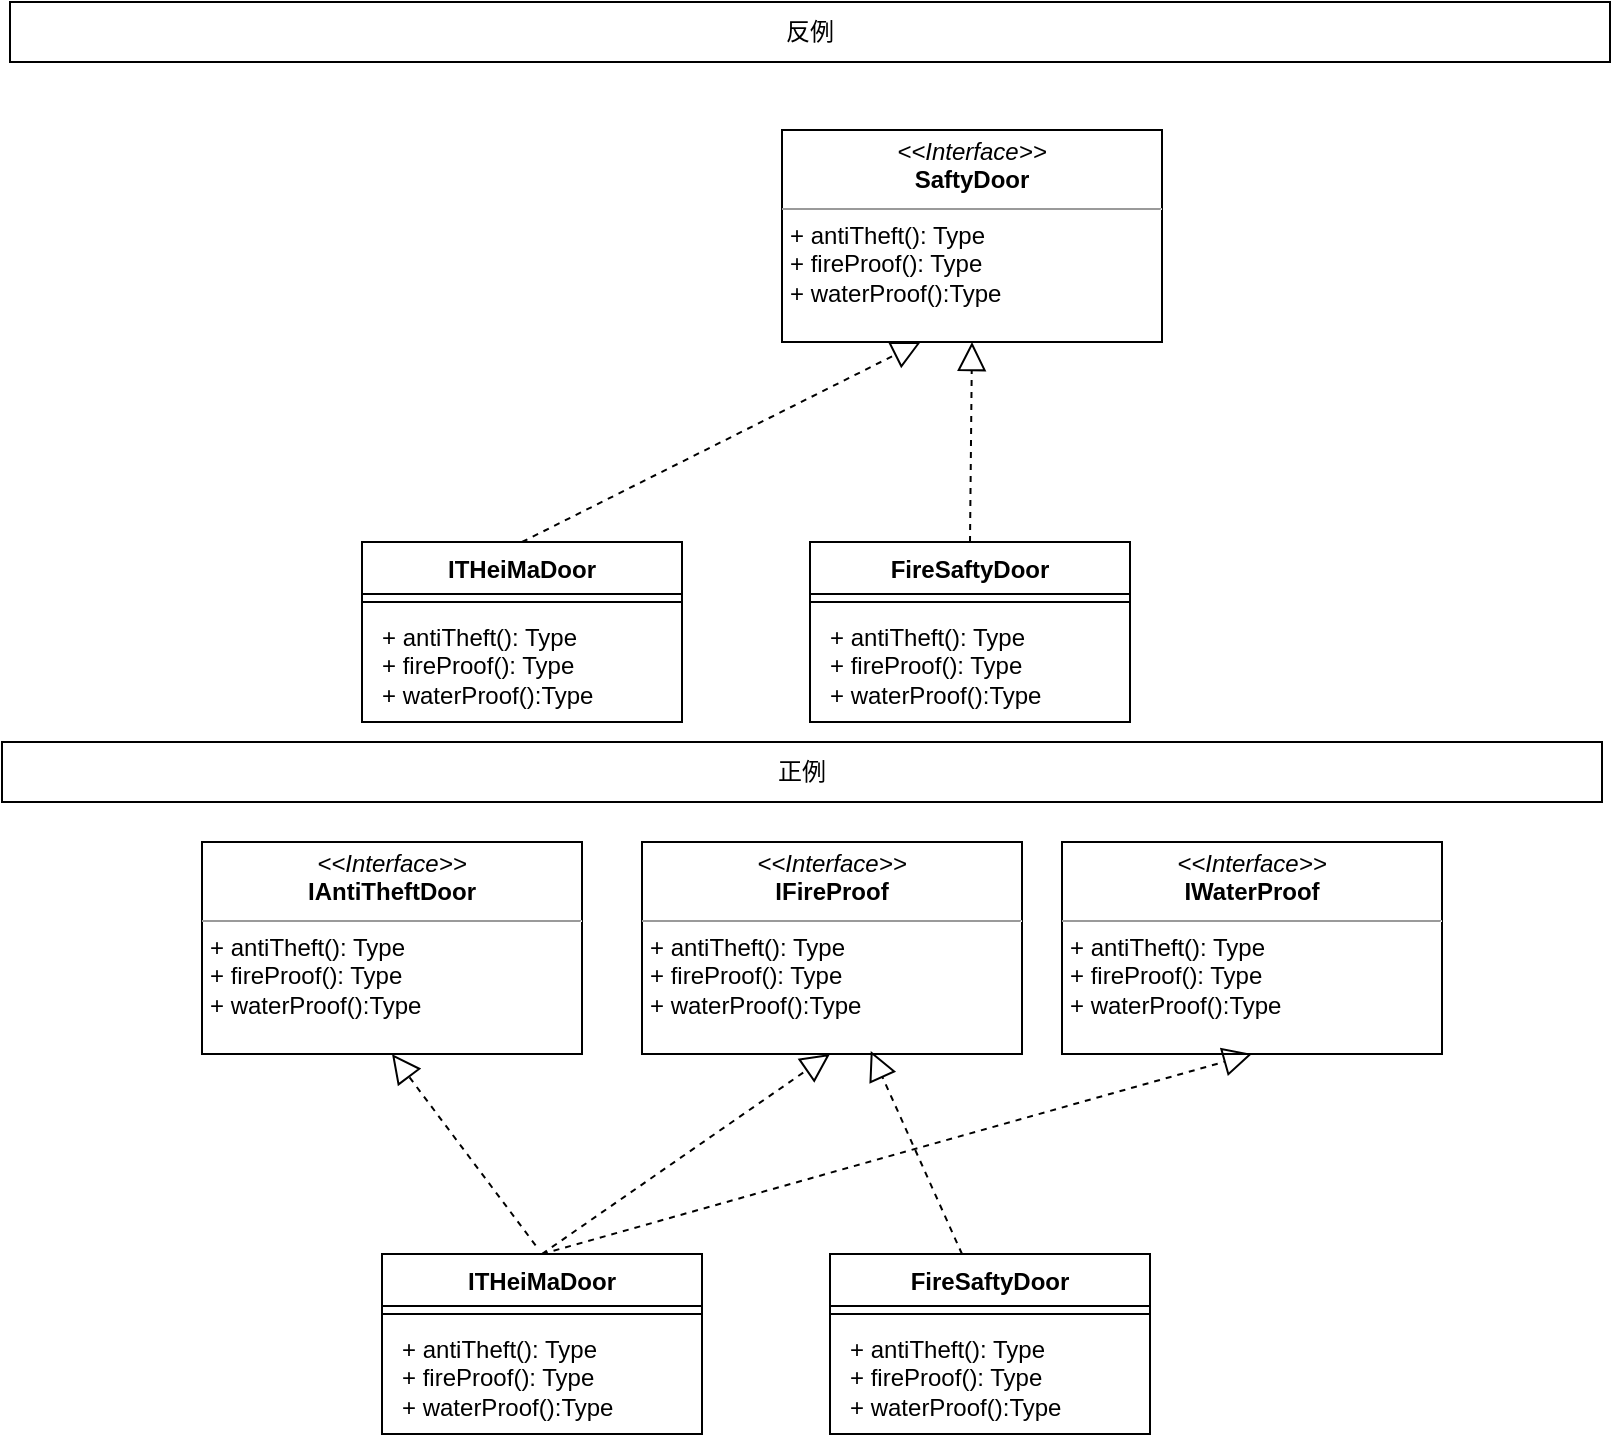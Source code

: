 <mxfile version="22.1.3" type="github">
  <diagram id="C5RBs43oDa-KdzZeNtuy" name="Page-1">
    <mxGraphModel dx="1397" dy="790" grid="1" gridSize="10" guides="1" tooltips="1" connect="1" arrows="1" fold="1" page="1" pageScale="1" pageWidth="827" pageHeight="1169" math="0" shadow="0">
      <root>
        <mxCell id="WIyWlLk6GJQsqaUBKTNV-0" />
        <mxCell id="WIyWlLk6GJQsqaUBKTNV-1" parent="WIyWlLk6GJQsqaUBKTNV-0" />
        <mxCell id="HSbemBf5lb4wqaEvyQEi-8" value="FireSaftyDoor" style="swimlane;fontStyle=1;align=center;verticalAlign=top;childLayout=stackLayout;horizontal=1;startSize=26;horizontalStack=0;resizeParent=1;resizeParentMax=0;resizeLast=0;collapsible=1;marginBottom=0;whiteSpace=wrap;html=1;" vertex="1" parent="WIyWlLk6GJQsqaUBKTNV-1">
          <mxGeometry x="414" y="350" width="160" height="90" as="geometry" />
        </mxCell>
        <mxCell id="HSbemBf5lb4wqaEvyQEi-9" value="" style="line;strokeWidth=1;fillColor=none;align=left;verticalAlign=middle;spacingTop=-1;spacingLeft=3;spacingRight=3;rotatable=0;labelPosition=right;points=[];portConstraint=eastwest;strokeColor=inherit;" vertex="1" parent="HSbemBf5lb4wqaEvyQEi-8">
          <mxGeometry y="26" width="160" height="8" as="geometry" />
        </mxCell>
        <mxCell id="HSbemBf5lb4wqaEvyQEi-10" value="&lt;p style=&quot;border-color: var(--border-color); margin: 0px 0px 0px 4px;&quot;&gt;+ antiTheft(): Type&lt;br style=&quot;border-color: var(--border-color);&quot;&gt;+ fireProof(): Type&lt;/p&gt;&lt;p style=&quot;border-color: var(--border-color); margin: 0px 0px 0px 4px;&quot;&gt;+ waterProof():Type&lt;/p&gt;" style="text;strokeColor=none;fillColor=none;align=left;verticalAlign=top;spacingLeft=4;spacingRight=4;overflow=hidden;rotatable=0;points=[[0,0.5],[1,0.5]];portConstraint=eastwest;whiteSpace=wrap;html=1;" vertex="1" parent="HSbemBf5lb4wqaEvyQEi-8">
          <mxGeometry y="34" width="160" height="56" as="geometry" />
        </mxCell>
        <mxCell id="HSbemBf5lb4wqaEvyQEi-13" value="&lt;p style=&quot;margin:0px;margin-top:4px;text-align:center;&quot;&gt;&lt;i&gt;&amp;lt;&amp;lt;Interface&amp;gt;&amp;gt;&lt;/i&gt;&lt;br&gt;&lt;b&gt;SaftyDoor&lt;/b&gt;&lt;/p&gt;&lt;hr size=&quot;1&quot;&gt;&lt;p style=&quot;margin:0px;margin-left:4px;&quot;&gt;+ antiTheft(): Type&lt;br&gt;+ fireProof(): Type&lt;/p&gt;&lt;p style=&quot;margin:0px;margin-left:4px;&quot;&gt;+ waterProof():Type&lt;/p&gt;" style="verticalAlign=top;align=left;overflow=fill;fontSize=12;fontFamily=Helvetica;html=1;whiteSpace=wrap;" vertex="1" parent="WIyWlLk6GJQsqaUBKTNV-1">
          <mxGeometry x="400" y="144" width="190" height="106" as="geometry" />
        </mxCell>
        <mxCell id="HSbemBf5lb4wqaEvyQEi-14" value="" style="endArrow=block;dashed=1;endFill=0;endSize=12;html=1;rounded=0;exitX=0.5;exitY=0;exitDx=0;exitDy=0;entryX=0.5;entryY=1;entryDx=0;entryDy=0;" edge="1" parent="WIyWlLk6GJQsqaUBKTNV-1" source="HSbemBf5lb4wqaEvyQEi-8" target="HSbemBf5lb4wqaEvyQEi-13">
          <mxGeometry width="160" relative="1" as="geometry">
            <mxPoint x="330" y="460" as="sourcePoint" />
            <mxPoint x="490" y="460" as="targetPoint" />
          </mxGeometry>
        </mxCell>
        <mxCell id="HSbemBf5lb4wqaEvyQEi-15" value="ITHeiMaDoor" style="swimlane;fontStyle=1;align=center;verticalAlign=top;childLayout=stackLayout;horizontal=1;startSize=26;horizontalStack=0;resizeParent=1;resizeParentMax=0;resizeLast=0;collapsible=1;marginBottom=0;whiteSpace=wrap;html=1;" vertex="1" parent="WIyWlLk6GJQsqaUBKTNV-1">
          <mxGeometry x="190" y="350" width="160" height="90" as="geometry" />
        </mxCell>
        <mxCell id="HSbemBf5lb4wqaEvyQEi-17" value="" style="line;strokeWidth=1;fillColor=none;align=left;verticalAlign=middle;spacingTop=-1;spacingLeft=3;spacingRight=3;rotatable=0;labelPosition=right;points=[];portConstraint=eastwest;strokeColor=inherit;" vertex="1" parent="HSbemBf5lb4wqaEvyQEi-15">
          <mxGeometry y="26" width="160" height="8" as="geometry" />
        </mxCell>
        <mxCell id="HSbemBf5lb4wqaEvyQEi-18" value="&lt;p style=&quot;border-color: var(--border-color); margin: 0px 0px 0px 4px;&quot;&gt;+ antiTheft(): Type&lt;br style=&quot;border-color: var(--border-color);&quot;&gt;+ fireProof(): Type&lt;/p&gt;&lt;p style=&quot;border-color: var(--border-color); margin: 0px 0px 0px 4px;&quot;&gt;+ waterProof():Type&lt;/p&gt;" style="text;strokeColor=none;fillColor=none;align=left;verticalAlign=top;spacingLeft=4;spacingRight=4;overflow=hidden;rotatable=0;points=[[0,0.5],[1,0.5]];portConstraint=eastwest;whiteSpace=wrap;html=1;" vertex="1" parent="HSbemBf5lb4wqaEvyQEi-15">
          <mxGeometry y="34" width="160" height="56" as="geometry" />
        </mxCell>
        <mxCell id="HSbemBf5lb4wqaEvyQEi-21" value="" style="endArrow=block;dashed=1;endFill=0;endSize=12;html=1;rounded=0;exitX=0.5;exitY=0;exitDx=0;exitDy=0;entryX=0.499;entryY=1.052;entryDx=0;entryDy=0;entryPerimeter=0;" edge="1" parent="WIyWlLk6GJQsqaUBKTNV-1" source="HSbemBf5lb4wqaEvyQEi-15">
          <mxGeometry width="160" relative="1" as="geometry">
            <mxPoint x="250.0" y="344.49" as="sourcePoint" />
            <mxPoint x="469.37" y="250.002" as="targetPoint" />
          </mxGeometry>
        </mxCell>
        <mxCell id="HSbemBf5lb4wqaEvyQEi-22" value="FireSaftyDoor" style="swimlane;fontStyle=1;align=center;verticalAlign=top;childLayout=stackLayout;horizontal=1;startSize=26;horizontalStack=0;resizeParent=1;resizeParentMax=0;resizeLast=0;collapsible=1;marginBottom=0;whiteSpace=wrap;html=1;" vertex="1" parent="WIyWlLk6GJQsqaUBKTNV-1">
          <mxGeometry x="424" y="706" width="160" height="90" as="geometry" />
        </mxCell>
        <mxCell id="HSbemBf5lb4wqaEvyQEi-23" value="" style="line;strokeWidth=1;fillColor=none;align=left;verticalAlign=middle;spacingTop=-1;spacingLeft=3;spacingRight=3;rotatable=0;labelPosition=right;points=[];portConstraint=eastwest;strokeColor=inherit;" vertex="1" parent="HSbemBf5lb4wqaEvyQEi-22">
          <mxGeometry y="26" width="160" height="8" as="geometry" />
        </mxCell>
        <mxCell id="HSbemBf5lb4wqaEvyQEi-24" value="&lt;p style=&quot;border-color: var(--border-color); margin: 0px 0px 0px 4px;&quot;&gt;+ antiTheft(): Type&lt;br style=&quot;border-color: var(--border-color);&quot;&gt;+ fireProof(): Type&lt;/p&gt;&lt;p style=&quot;border-color: var(--border-color); margin: 0px 0px 0px 4px;&quot;&gt;+ waterProof():Type&lt;/p&gt;" style="text;strokeColor=none;fillColor=none;align=left;verticalAlign=top;spacingLeft=4;spacingRight=4;overflow=hidden;rotatable=0;points=[[0,0.5],[1,0.5]];portConstraint=eastwest;whiteSpace=wrap;html=1;" vertex="1" parent="HSbemBf5lb4wqaEvyQEi-22">
          <mxGeometry y="34" width="160" height="56" as="geometry" />
        </mxCell>
        <mxCell id="HSbemBf5lb4wqaEvyQEi-25" value="&lt;p style=&quot;margin:0px;margin-top:4px;text-align:center;&quot;&gt;&lt;i&gt;&amp;lt;&amp;lt;Interface&amp;gt;&amp;gt;&lt;/i&gt;&lt;br&gt;&lt;b&gt;IAntiTheftDoor&lt;/b&gt;&lt;/p&gt;&lt;hr size=&quot;1&quot;&gt;&lt;p style=&quot;margin:0px;margin-left:4px;&quot;&gt;+ antiTheft(): Type&lt;br&gt;+ fireProof(): Type&lt;/p&gt;&lt;p style=&quot;margin:0px;margin-left:4px;&quot;&gt;+ waterProof():Type&lt;/p&gt;" style="verticalAlign=top;align=left;overflow=fill;fontSize=12;fontFamily=Helvetica;html=1;whiteSpace=wrap;" vertex="1" parent="WIyWlLk6GJQsqaUBKTNV-1">
          <mxGeometry x="110" y="500" width="190" height="106" as="geometry" />
        </mxCell>
        <mxCell id="HSbemBf5lb4wqaEvyQEi-27" value="ITHeiMaDoor" style="swimlane;fontStyle=1;align=center;verticalAlign=top;childLayout=stackLayout;horizontal=1;startSize=26;horizontalStack=0;resizeParent=1;resizeParentMax=0;resizeLast=0;collapsible=1;marginBottom=0;whiteSpace=wrap;html=1;" vertex="1" parent="WIyWlLk6GJQsqaUBKTNV-1">
          <mxGeometry x="200" y="706" width="160" height="90" as="geometry" />
        </mxCell>
        <mxCell id="HSbemBf5lb4wqaEvyQEi-28" value="" style="line;strokeWidth=1;fillColor=none;align=left;verticalAlign=middle;spacingTop=-1;spacingLeft=3;spacingRight=3;rotatable=0;labelPosition=right;points=[];portConstraint=eastwest;strokeColor=inherit;" vertex="1" parent="HSbemBf5lb4wqaEvyQEi-27">
          <mxGeometry y="26" width="160" height="8" as="geometry" />
        </mxCell>
        <mxCell id="HSbemBf5lb4wqaEvyQEi-29" value="&lt;p style=&quot;border-color: var(--border-color); margin: 0px 0px 0px 4px;&quot;&gt;+ antiTheft(): Type&lt;br style=&quot;border-color: var(--border-color);&quot;&gt;+ fireProof(): Type&lt;/p&gt;&lt;p style=&quot;border-color: var(--border-color); margin: 0px 0px 0px 4px;&quot;&gt;+ waterProof():Type&lt;/p&gt;" style="text;strokeColor=none;fillColor=none;align=left;verticalAlign=top;spacingLeft=4;spacingRight=4;overflow=hidden;rotatable=0;points=[[0,0.5],[1,0.5]];portConstraint=eastwest;whiteSpace=wrap;html=1;" vertex="1" parent="HSbemBf5lb4wqaEvyQEi-27">
          <mxGeometry y="34" width="160" height="56" as="geometry" />
        </mxCell>
        <mxCell id="HSbemBf5lb4wqaEvyQEi-30" value="" style="endArrow=block;dashed=1;endFill=0;endSize=12;html=1;rounded=0;exitX=0.5;exitY=0;exitDx=0;exitDy=0;entryX=0.499;entryY=1.052;entryDx=0;entryDy=0;entryPerimeter=0;" edge="1" parent="WIyWlLk6GJQsqaUBKTNV-1" source="HSbemBf5lb4wqaEvyQEi-27">
          <mxGeometry width="160" relative="1" as="geometry">
            <mxPoint x="224.63" y="706" as="sourcePoint" />
            <mxPoint x="424.0" y="606.002" as="targetPoint" />
          </mxGeometry>
        </mxCell>
        <mxCell id="HSbemBf5lb4wqaEvyQEi-31" value="&lt;p style=&quot;margin:0px;margin-top:4px;text-align:center;&quot;&gt;&lt;i&gt;&amp;lt;&amp;lt;Interface&amp;gt;&amp;gt;&lt;/i&gt;&lt;br&gt;&lt;b&gt;IFireProof&lt;/b&gt;&lt;/p&gt;&lt;hr size=&quot;1&quot;&gt;&lt;p style=&quot;margin:0px;margin-left:4px;&quot;&gt;+ antiTheft(): Type&lt;br&gt;+ fireProof(): Type&lt;/p&gt;&lt;p style=&quot;margin:0px;margin-left:4px;&quot;&gt;+ waterProof():Type&lt;/p&gt;" style="verticalAlign=top;align=left;overflow=fill;fontSize=12;fontFamily=Helvetica;html=1;whiteSpace=wrap;" vertex="1" parent="WIyWlLk6GJQsqaUBKTNV-1">
          <mxGeometry x="330" y="500" width="190" height="106" as="geometry" />
        </mxCell>
        <mxCell id="HSbemBf5lb4wqaEvyQEi-32" value="&lt;p style=&quot;margin:0px;margin-top:4px;text-align:center;&quot;&gt;&lt;i&gt;&amp;lt;&amp;lt;Interface&amp;gt;&amp;gt;&lt;/i&gt;&lt;br&gt;&lt;b&gt;IWaterProof&lt;/b&gt;&lt;/p&gt;&lt;hr size=&quot;1&quot;&gt;&lt;p style=&quot;margin:0px;margin-left:4px;&quot;&gt;+ antiTheft(): Type&lt;br&gt;+ fireProof(): Type&lt;/p&gt;&lt;p style=&quot;margin:0px;margin-left:4px;&quot;&gt;+ waterProof():Type&lt;/p&gt;" style="verticalAlign=top;align=left;overflow=fill;fontSize=12;fontFamily=Helvetica;html=1;whiteSpace=wrap;" vertex="1" parent="WIyWlLk6GJQsqaUBKTNV-1">
          <mxGeometry x="540" y="500" width="190" height="106" as="geometry" />
        </mxCell>
        <mxCell id="HSbemBf5lb4wqaEvyQEi-33" value="" style="endArrow=block;dashed=1;endFill=0;endSize=12;html=1;rounded=0;entryX=0.5;entryY=1;entryDx=0;entryDy=0;exitX=0.5;exitY=0;exitDx=0;exitDy=0;" edge="1" parent="WIyWlLk6GJQsqaUBKTNV-1" source="HSbemBf5lb4wqaEvyQEi-27" target="HSbemBf5lb4wqaEvyQEi-32">
          <mxGeometry width="160" relative="1" as="geometry">
            <mxPoint x="470" y="640" as="sourcePoint" />
            <mxPoint x="630" y="640" as="targetPoint" />
          </mxGeometry>
        </mxCell>
        <mxCell id="HSbemBf5lb4wqaEvyQEi-34" value="" style="endArrow=block;dashed=1;endFill=0;endSize=12;html=1;rounded=0;exitX=0.464;exitY=0.029;exitDx=0;exitDy=0;exitPerimeter=0;entryX=0.602;entryY=0.986;entryDx=0;entryDy=0;entryPerimeter=0;" edge="1" parent="WIyWlLk6GJQsqaUBKTNV-1" target="HSbemBf5lb4wqaEvyQEi-31">
          <mxGeometry width="160" relative="1" as="geometry">
            <mxPoint x="490" y="706.0" as="sourcePoint" />
            <mxPoint x="631.76" y="637.39" as="targetPoint" />
          </mxGeometry>
        </mxCell>
        <mxCell id="HSbemBf5lb4wqaEvyQEi-35" value="" style="endArrow=block;dashed=1;endFill=0;endSize=12;html=1;rounded=0;exitX=0.48;exitY=-0.048;exitDx=0;exitDy=0;entryX=0.5;entryY=1;entryDx=0;entryDy=0;exitPerimeter=0;" edge="1" parent="WIyWlLk6GJQsqaUBKTNV-1" source="HSbemBf5lb4wqaEvyQEi-27" target="HSbemBf5lb4wqaEvyQEi-25">
          <mxGeometry width="160" relative="1" as="geometry">
            <mxPoint x="290" y="716" as="sourcePoint" />
            <mxPoint x="434.0" y="616.002" as="targetPoint" />
          </mxGeometry>
        </mxCell>
        <mxCell id="HSbemBf5lb4wqaEvyQEi-37" value="正例" style="rounded=0;whiteSpace=wrap;html=1;" vertex="1" parent="WIyWlLk6GJQsqaUBKTNV-1">
          <mxGeometry x="10" y="450" width="800" height="30" as="geometry" />
        </mxCell>
        <mxCell id="HSbemBf5lb4wqaEvyQEi-38" value="反例" style="rounded=0;whiteSpace=wrap;html=1;" vertex="1" parent="WIyWlLk6GJQsqaUBKTNV-1">
          <mxGeometry x="14" y="80" width="800" height="30" as="geometry" />
        </mxCell>
      </root>
    </mxGraphModel>
  </diagram>
</mxfile>

